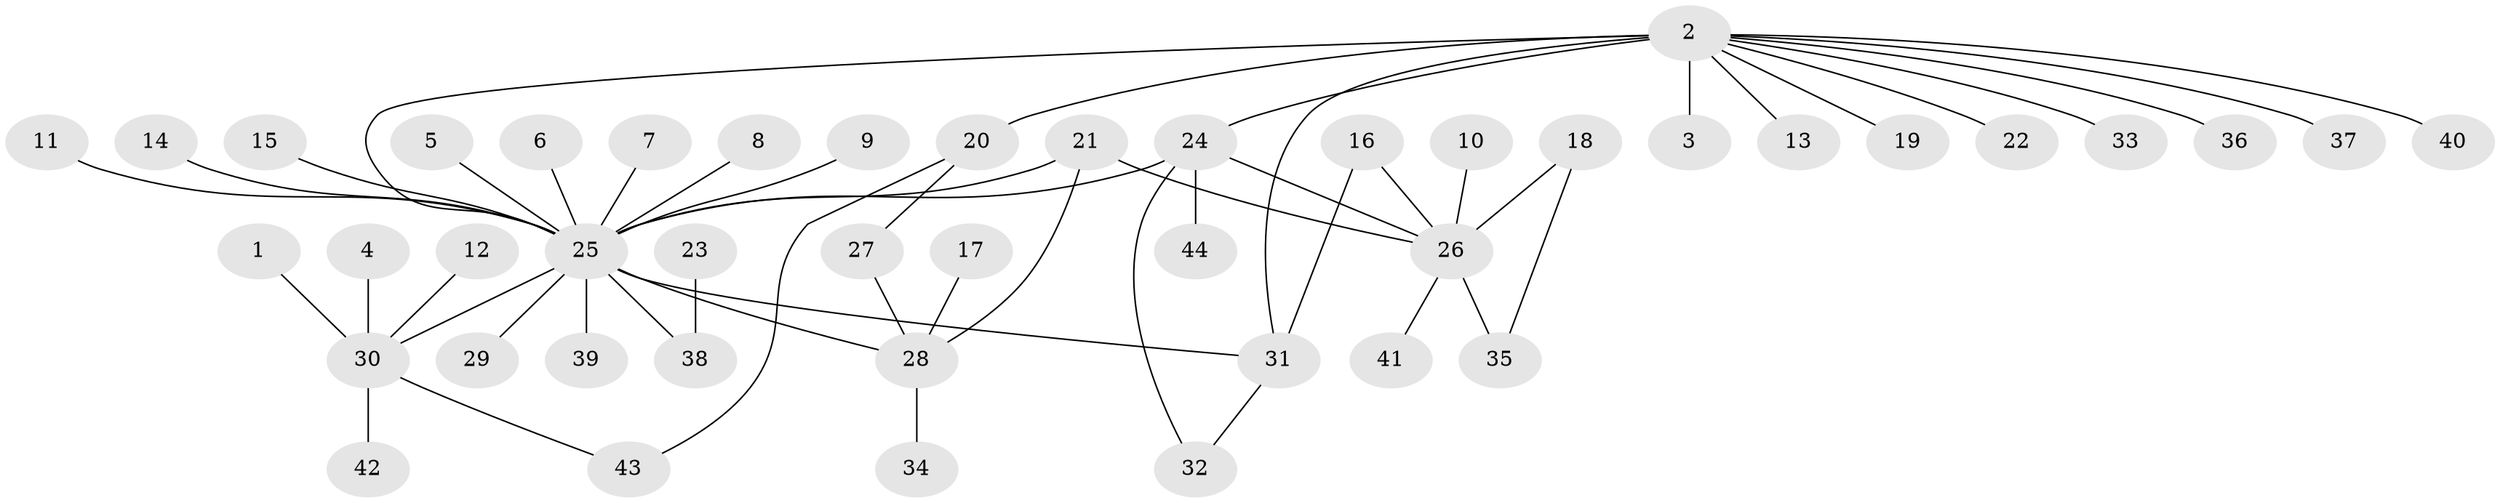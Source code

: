 // original degree distribution, {5: 0.011627906976744186, 13: 0.011627906976744186, 15: 0.011627906976744186, 7: 0.05813953488372093, 1: 0.5465116279069767, 4: 0.06976744186046512, 3: 0.10465116279069768, 2: 0.18604651162790697}
// Generated by graph-tools (version 1.1) at 2025/26/03/09/25 03:26:04]
// undirected, 44 vertices, 52 edges
graph export_dot {
graph [start="1"]
  node [color=gray90,style=filled];
  1;
  2;
  3;
  4;
  5;
  6;
  7;
  8;
  9;
  10;
  11;
  12;
  13;
  14;
  15;
  16;
  17;
  18;
  19;
  20;
  21;
  22;
  23;
  24;
  25;
  26;
  27;
  28;
  29;
  30;
  31;
  32;
  33;
  34;
  35;
  36;
  37;
  38;
  39;
  40;
  41;
  42;
  43;
  44;
  1 -- 30 [weight=1.0];
  2 -- 3 [weight=1.0];
  2 -- 13 [weight=1.0];
  2 -- 19 [weight=1.0];
  2 -- 20 [weight=1.0];
  2 -- 22 [weight=1.0];
  2 -- 24 [weight=2.0];
  2 -- 25 [weight=2.0];
  2 -- 31 [weight=2.0];
  2 -- 33 [weight=1.0];
  2 -- 36 [weight=1.0];
  2 -- 37 [weight=1.0];
  2 -- 40 [weight=1.0];
  4 -- 30 [weight=1.0];
  5 -- 25 [weight=1.0];
  6 -- 25 [weight=1.0];
  7 -- 25 [weight=1.0];
  8 -- 25 [weight=1.0];
  9 -- 25 [weight=1.0];
  10 -- 26 [weight=1.0];
  11 -- 25 [weight=1.0];
  12 -- 30 [weight=1.0];
  14 -- 25 [weight=1.0];
  15 -- 25 [weight=1.0];
  16 -- 26 [weight=1.0];
  16 -- 31 [weight=1.0];
  17 -- 28 [weight=1.0];
  18 -- 26 [weight=1.0];
  18 -- 35 [weight=1.0];
  20 -- 27 [weight=1.0];
  20 -- 43 [weight=1.0];
  21 -- 25 [weight=1.0];
  21 -- 26 [weight=1.0];
  21 -- 28 [weight=1.0];
  23 -- 38 [weight=1.0];
  24 -- 25 [weight=1.0];
  24 -- 26 [weight=1.0];
  24 -- 32 [weight=1.0];
  24 -- 44 [weight=1.0];
  25 -- 28 [weight=1.0];
  25 -- 29 [weight=1.0];
  25 -- 30 [weight=1.0];
  25 -- 31 [weight=1.0];
  25 -- 38 [weight=1.0];
  25 -- 39 [weight=1.0];
  26 -- 35 [weight=2.0];
  26 -- 41 [weight=1.0];
  27 -- 28 [weight=1.0];
  28 -- 34 [weight=1.0];
  30 -- 42 [weight=1.0];
  30 -- 43 [weight=1.0];
  31 -- 32 [weight=1.0];
}
